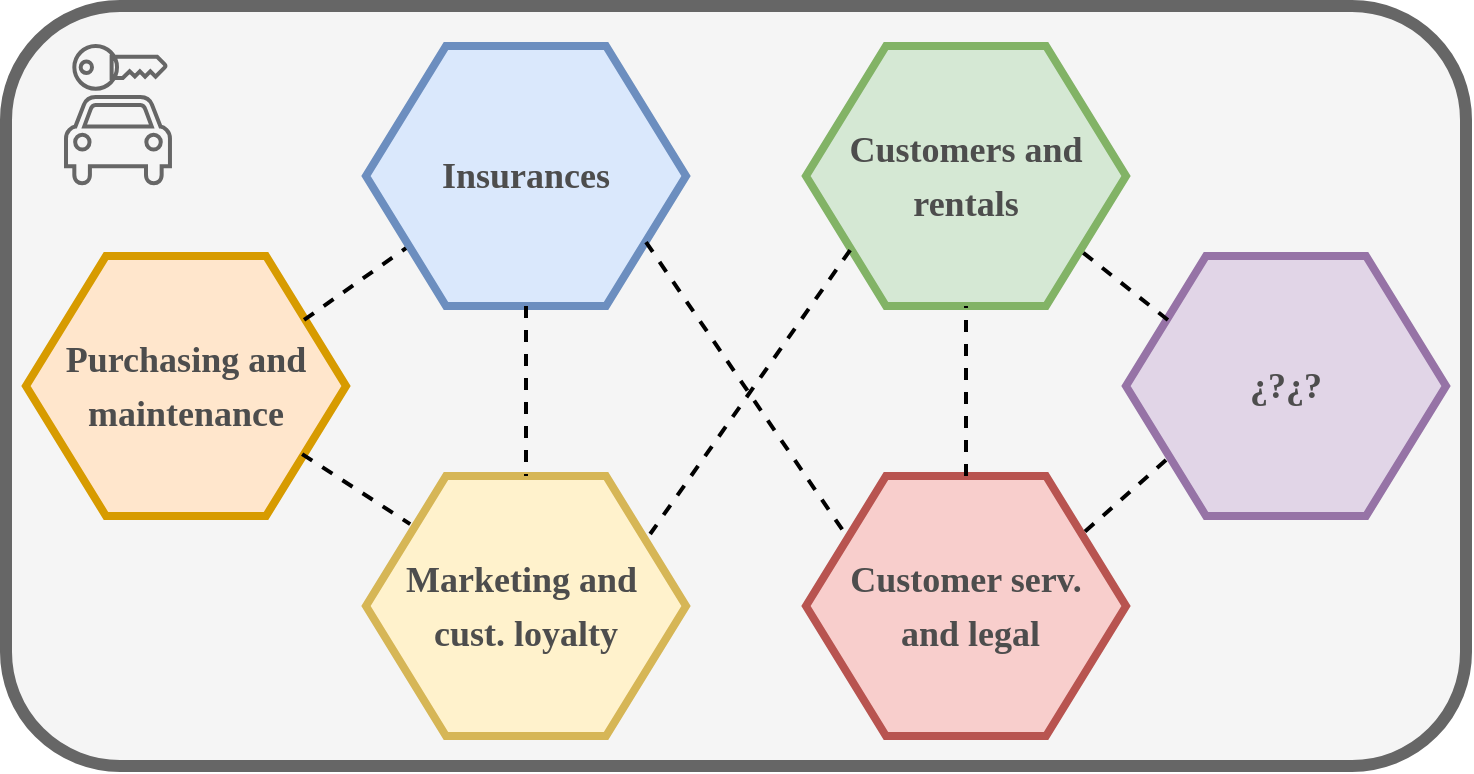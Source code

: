 <mxfile version="12.9.10" type="device"><diagram id="FxBv1E11k8XiuPlk7Z_o" name="Page-1"><mxGraphModel dx="2946" dy="998" grid="1" gridSize="10" guides="1" tooltips="1" connect="1" arrows="1" fold="1" page="1" pageScale="1" pageWidth="827" pageHeight="1169" math="0" shadow="0"><root><mxCell id="0"/><mxCell id="1" parent="0"/><mxCell id="KM41oB7RaHcwdqwLFzYO-1" value="" style="rounded=1;whiteSpace=wrap;html=1;strokeWidth=6;fillColor=#f5f5f5;strokeColor=#666666;fontColor=#333333;" vertex="1" parent="1"><mxGeometry x="50" y="350" width="730" height="380" as="geometry"/></mxCell><mxCell id="KM41oB7RaHcwdqwLFzYO-2" value="&lt;div style=&quot;font-size: 18px ; line-height: 27px&quot;&gt;Purchasing and maintenance&lt;/div&gt;" style="shape=hexagon;perimeter=hexagonPerimeter2;whiteSpace=wrap;html=1;strokeWidth=4;fillColor=#ffe6cc;strokeColor=#d79b00;fontStyle=1;fontFamily=Comic Sans MS;fontColor=#4D4D4D;" vertex="1" parent="1"><mxGeometry x="60" y="475" width="160" height="130" as="geometry"/></mxCell><mxCell id="KM41oB7RaHcwdqwLFzYO-3" value="&lt;div style=&quot;font-size: 18px ; line-height: 27px&quot;&gt;Customers and rentals&lt;/div&gt;" style="shape=hexagon;perimeter=hexagonPerimeter2;whiteSpace=wrap;html=1;strokeWidth=4;fillColor=#d5e8d4;strokeColor=#82b366;fontStyle=1;fontFamily=Comic Sans MS;fontColor=#4D4D4D;" vertex="1" parent="1"><mxGeometry x="450" y="370" width="160" height="130" as="geometry"/></mxCell><mxCell id="KM41oB7RaHcwdqwLFzYO-4" value="&lt;div style=&quot;font-size: 18px ; line-height: 27px&quot;&gt;&lt;div style=&quot;line-height: 27px&quot;&gt;Insurances&lt;/div&gt;&lt;/div&gt;" style="shape=hexagon;perimeter=hexagonPerimeter2;whiteSpace=wrap;html=1;strokeWidth=4;fillColor=#dae8fc;strokeColor=#6c8ebf;fontStyle=1;fontFamily=Comic Sans MS;fontColor=#4D4D4D;" vertex="1" parent="1"><mxGeometry x="230" y="370" width="160" height="130" as="geometry"/></mxCell><mxCell id="KM41oB7RaHcwdqwLFzYO-5" value="&lt;div style=&quot;font-size: 18px ; line-height: 27px&quot;&gt;&lt;div style=&quot;line-height: 27px&quot;&gt;&lt;div style=&quot;line-height: 27px&quot;&gt;Marketing and&amp;nbsp;&lt;/div&gt;&lt;div style=&quot;line-height: 27px&quot;&gt;cust. loyalty&lt;/div&gt;&lt;/div&gt;&lt;/div&gt;" style="shape=hexagon;perimeter=hexagonPerimeter2;whiteSpace=wrap;html=1;strokeWidth=4;fillColor=#fff2cc;strokeColor=#d6b656;fontStyle=1;fontFamily=Comic Sans MS;fontColor=#4D4D4D;" vertex="1" parent="1"><mxGeometry x="230" y="585" width="160" height="130" as="geometry"/></mxCell><mxCell id="KM41oB7RaHcwdqwLFzYO-6" value="&lt;div style=&quot;font-size: 18px ; line-height: 27px&quot;&gt;&lt;div style=&quot;line-height: 27px&quot;&gt;&lt;div style=&quot;line-height: 27px&quot;&gt;&lt;div style=&quot;line-height: 27px&quot;&gt;¿?¿?&lt;/div&gt;&lt;/div&gt;&lt;/div&gt;&lt;/div&gt;" style="shape=hexagon;perimeter=hexagonPerimeter2;whiteSpace=wrap;html=1;strokeWidth=4;fillColor=#e1d5e7;strokeColor=#9673a6;fontStyle=1;fontFamily=Comic Sans MS;fontColor=#4D4D4D;" vertex="1" parent="1"><mxGeometry x="610" y="475" width="160" height="130" as="geometry"/></mxCell><mxCell id="KM41oB7RaHcwdqwLFzYO-7" value="&lt;div style=&quot;font-size: 18px ; line-height: 27px&quot;&gt;&lt;div style=&quot;line-height: 27px&quot;&gt;&lt;div style=&quot;line-height: 27px&quot;&gt;&lt;div style=&quot;line-height: 27px&quot;&gt;Customer serv.&lt;/div&gt;&lt;div style=&quot;line-height: 27px&quot;&gt;&amp;nbsp;and legal&lt;/div&gt;&lt;/div&gt;&lt;/div&gt;&lt;/div&gt;" style="shape=hexagon;perimeter=hexagonPerimeter2;whiteSpace=wrap;html=1;strokeWidth=4;fillColor=#f8cecc;strokeColor=#b85450;fontStyle=1;fontFamily=Comic Sans MS;fontColor=#4D4D4D;" vertex="1" parent="1"><mxGeometry x="450" y="585" width="160" height="130" as="geometry"/></mxCell><mxCell id="KM41oB7RaHcwdqwLFzYO-11" value="" style="endArrow=none;html=1;exitX=0.869;exitY=0.246;exitDx=0;exitDy=0;exitPerimeter=0;entryX=0.125;entryY=0.777;entryDx=0;entryDy=0;entryPerimeter=0;dashed=1;strokeWidth=2;" edge="1" parent="1" source="KM41oB7RaHcwdqwLFzYO-2" target="KM41oB7RaHcwdqwLFzYO-4"><mxGeometry width="50" height="50" relative="1" as="geometry"><mxPoint x="390" y="560" as="sourcePoint"/><mxPoint x="440" y="510" as="targetPoint"/></mxGeometry></mxCell><mxCell id="KM41oB7RaHcwdqwLFzYO-12" value="" style="endArrow=none;html=1;exitX=0.875;exitY=0.754;exitDx=0;exitDy=0;exitPerimeter=0;entryX=0.131;entryY=0.238;entryDx=0;entryDy=0;entryPerimeter=0;dashed=1;strokeWidth=2;" edge="1" parent="1" source="KM41oB7RaHcwdqwLFzYO-4" target="KM41oB7RaHcwdqwLFzYO-7"><mxGeometry width="50" height="50" relative="1" as="geometry"><mxPoint x="390" y="560" as="sourcePoint"/><mxPoint x="440" y="510" as="targetPoint"/></mxGeometry></mxCell><mxCell id="KM41oB7RaHcwdqwLFzYO-14" value="" style="endArrow=none;html=1;exitX=0.863;exitY=0.762;exitDx=0;exitDy=0;exitPerimeter=0;entryX=0.138;entryY=0.185;entryDx=0;entryDy=0;entryPerimeter=0;dashed=1;strokeWidth=2;" edge="1" parent="1" source="KM41oB7RaHcwdqwLFzYO-2" target="KM41oB7RaHcwdqwLFzYO-5"><mxGeometry width="50" height="50" relative="1" as="geometry"><mxPoint x="390" y="560" as="sourcePoint"/><mxPoint x="440" y="510" as="targetPoint"/></mxGeometry></mxCell><mxCell id="KM41oB7RaHcwdqwLFzYO-15" value="" style="endArrow=none;html=1;exitX=0.5;exitY=1;exitDx=0;exitDy=0;entryX=0.5;entryY=0;entryDx=0;entryDy=0;dashed=1;strokeWidth=2;" edge="1" parent="1" source="KM41oB7RaHcwdqwLFzYO-4" target="KM41oB7RaHcwdqwLFzYO-5"><mxGeometry width="50" height="50" relative="1" as="geometry"><mxPoint x="390" y="560" as="sourcePoint"/><mxPoint x="440" y="510" as="targetPoint"/></mxGeometry></mxCell><mxCell id="KM41oB7RaHcwdqwLFzYO-16" value="" style="endArrow=none;html=1;entryX=0.888;entryY=0.223;entryDx=0;entryDy=0;entryPerimeter=0;exitX=0.138;exitY=0.785;exitDx=0;exitDy=0;exitPerimeter=0;dashed=1;strokeWidth=2;" edge="1" parent="1" source="KM41oB7RaHcwdqwLFzYO-3" target="KM41oB7RaHcwdqwLFzYO-5"><mxGeometry width="50" height="50" relative="1" as="geometry"><mxPoint x="390" y="560" as="sourcePoint"/><mxPoint x="440" y="510" as="targetPoint"/></mxGeometry></mxCell><mxCell id="KM41oB7RaHcwdqwLFzYO-17" value="" style="endArrow=none;html=1;entryX=0.856;entryY=0.785;entryDx=0;entryDy=0;entryPerimeter=0;exitX=0.131;exitY=0.246;exitDx=0;exitDy=0;exitPerimeter=0;dashed=1;strokeWidth=2;" edge="1" parent="1" source="KM41oB7RaHcwdqwLFzYO-6" target="KM41oB7RaHcwdqwLFzYO-3"><mxGeometry width="50" height="50" relative="1" as="geometry"><mxPoint x="390" y="560" as="sourcePoint"/><mxPoint x="440" y="510" as="targetPoint"/></mxGeometry></mxCell><mxCell id="KM41oB7RaHcwdqwLFzYO-18" value="" style="endArrow=none;html=1;exitX=0.125;exitY=0.785;exitDx=0;exitDy=0;exitPerimeter=0;entryX=0.856;entryY=0.231;entryDx=0;entryDy=0;entryPerimeter=0;dashed=1;strokeWidth=2;" edge="1" parent="1" source="KM41oB7RaHcwdqwLFzYO-6" target="KM41oB7RaHcwdqwLFzYO-7"><mxGeometry width="50" height="50" relative="1" as="geometry"><mxPoint x="390" y="560" as="sourcePoint"/><mxPoint x="440" y="510" as="targetPoint"/></mxGeometry></mxCell><mxCell id="KM41oB7RaHcwdqwLFzYO-20" value="" style="endArrow=none;html=1;entryX=0.5;entryY=1;entryDx=0;entryDy=0;exitX=0.5;exitY=0;exitDx=0;exitDy=0;dashed=1;strokeWidth=2;" edge="1" parent="1" source="KM41oB7RaHcwdqwLFzYO-7" target="KM41oB7RaHcwdqwLFzYO-3"><mxGeometry width="50" height="50" relative="1" as="geometry"><mxPoint x="390" y="560" as="sourcePoint"/><mxPoint x="440" y="510" as="targetPoint"/></mxGeometry></mxCell><mxCell id="KM41oB7RaHcwdqwLFzYO-24" value="" style="shape=mxgraph.signs.travel.car_rental;html=1;fillColor=#f5f5f5;strokeColor=#666666;verticalLabelPosition=bottom;verticalAlign=top;align=center;fontFamily=Comic Sans MS;fontColor=#333333;strokeWidth=2;" vertex="1" parent="1"><mxGeometry x="80" y="370" width="51.98" height="70" as="geometry"/></mxCell></root></mxGraphModel></diagram></mxfile>
